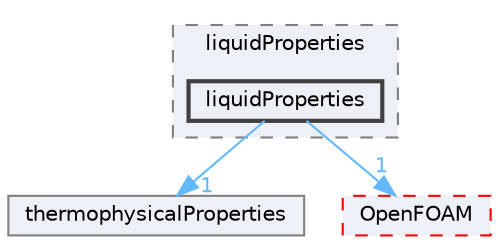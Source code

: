 digraph "src/thermophysicalModels/thermophysicalProperties/liquidProperties/liquidProperties"
{
 // LATEX_PDF_SIZE
  bgcolor="transparent";
  edge [fontname=Helvetica,fontsize=10,labelfontname=Helvetica,labelfontsize=10];
  node [fontname=Helvetica,fontsize=10,shape=box,height=0.2,width=0.4];
  compound=true
  subgraph clusterdir_11d21976779a4654a263863a59c4e24a {
    graph [ bgcolor="#edf0f7", pencolor="grey50", label="liquidProperties", fontname=Helvetica,fontsize=10 style="filled,dashed", URL="dir_11d21976779a4654a263863a59c4e24a.html",tooltip=""]
  dir_fe7f8d8b1c2d5f5a435c66a0203ba76a [label="liquidProperties", fillcolor="#edf0f7", color="grey25", style="filled,bold", URL="dir_fe7f8d8b1c2d5f5a435c66a0203ba76a.html",tooltip=""];
  }
  dir_4651bb69b7f292d2e02d8b506955ec59 [label="thermophysicalProperties", fillcolor="#edf0f7", color="grey50", style="filled", URL="dir_4651bb69b7f292d2e02d8b506955ec59.html",tooltip=""];
  dir_c5473ff19b20e6ec4dfe5c310b3778a8 [label="OpenFOAM", fillcolor="#edf0f7", color="red", style="filled,dashed", URL="dir_c5473ff19b20e6ec4dfe5c310b3778a8.html",tooltip=""];
  dir_fe7f8d8b1c2d5f5a435c66a0203ba76a->dir_4651bb69b7f292d2e02d8b506955ec59 [headlabel="1", labeldistance=1.5 headhref="dir_002231_004024.html" href="dir_002231_004024.html" color="steelblue1" fontcolor="steelblue1"];
  dir_fe7f8d8b1c2d5f5a435c66a0203ba76a->dir_c5473ff19b20e6ec4dfe5c310b3778a8 [headlabel="1", labeldistance=1.5 headhref="dir_002231_002695.html" href="dir_002231_002695.html" color="steelblue1" fontcolor="steelblue1"];
}
